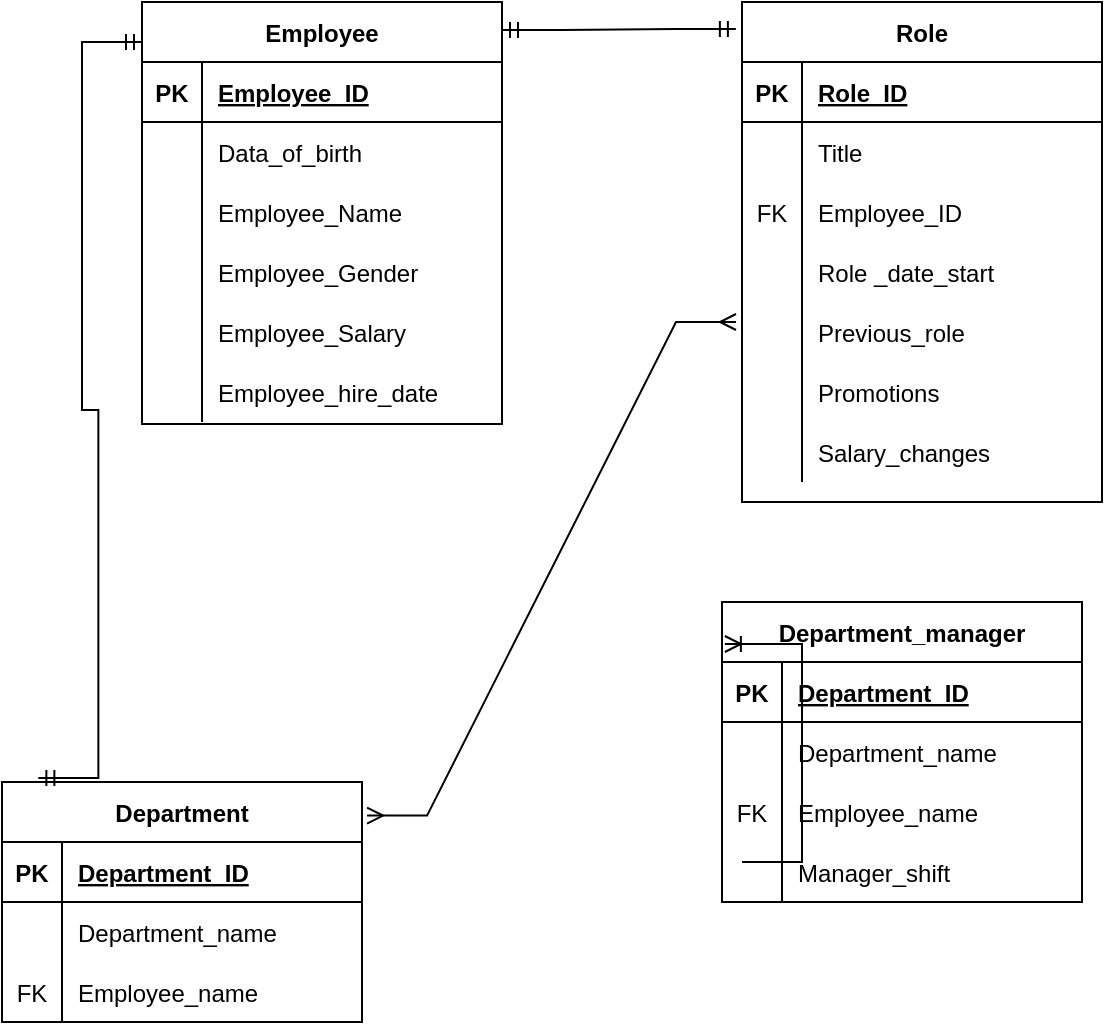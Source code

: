 <mxfile version="15.5.9" type="github">
  <diagram id="R2lEEEUBdFMjLlhIrx00" name="Page-1">
    <mxGraphModel dx="1019" dy="1619" grid="1" gridSize="10" guides="1" tooltips="1" connect="1" arrows="1" fold="1" page="1" pageScale="1" pageWidth="850" pageHeight="1100" math="0" shadow="0" extFonts="Permanent Marker^https://fonts.googleapis.com/css?family=Permanent+Marker">
      <root>
        <mxCell id="0" />
        <mxCell id="1" parent="0" />
        <mxCell id="Vdrv8fOFCyOU4PuwhfSj-11" value="Employee" style="shape=table;startSize=30;container=1;collapsible=1;childLayout=tableLayout;fixedRows=1;rowLines=0;fontStyle=1;align=center;resizeLast=1;" parent="1" vertex="1">
          <mxGeometry x="170" y="-430" width="180" height="211" as="geometry" />
        </mxCell>
        <mxCell id="Vdrv8fOFCyOU4PuwhfSj-12" value="" style="shape=partialRectangle;collapsible=0;dropTarget=0;pointerEvents=0;fillColor=none;top=0;left=0;bottom=1;right=0;points=[[0,0.5],[1,0.5]];portConstraint=eastwest;" parent="Vdrv8fOFCyOU4PuwhfSj-11" vertex="1">
          <mxGeometry y="30" width="180" height="30" as="geometry" />
        </mxCell>
        <mxCell id="Vdrv8fOFCyOU4PuwhfSj-13" value="PK" style="shape=partialRectangle;connectable=0;fillColor=none;top=0;left=0;bottom=0;right=0;fontStyle=1;overflow=hidden;" parent="Vdrv8fOFCyOU4PuwhfSj-12" vertex="1">
          <mxGeometry width="30" height="30" as="geometry">
            <mxRectangle width="30" height="30" as="alternateBounds" />
          </mxGeometry>
        </mxCell>
        <mxCell id="Vdrv8fOFCyOU4PuwhfSj-14" value="Employee_ID" style="shape=partialRectangle;connectable=0;fillColor=none;top=0;left=0;bottom=0;right=0;align=left;spacingLeft=6;fontStyle=5;overflow=hidden;" parent="Vdrv8fOFCyOU4PuwhfSj-12" vertex="1">
          <mxGeometry x="30" width="150" height="30" as="geometry">
            <mxRectangle width="150" height="30" as="alternateBounds" />
          </mxGeometry>
        </mxCell>
        <mxCell id="Vdrv8fOFCyOU4PuwhfSj-15" value="" style="shape=partialRectangle;collapsible=0;dropTarget=0;pointerEvents=0;fillColor=none;top=0;left=0;bottom=0;right=0;points=[[0,0.5],[1,0.5]];portConstraint=eastwest;" parent="Vdrv8fOFCyOU4PuwhfSj-11" vertex="1">
          <mxGeometry y="60" width="180" height="30" as="geometry" />
        </mxCell>
        <mxCell id="Vdrv8fOFCyOU4PuwhfSj-16" value="" style="shape=partialRectangle;connectable=0;fillColor=none;top=0;left=0;bottom=0;right=0;editable=1;overflow=hidden;" parent="Vdrv8fOFCyOU4PuwhfSj-15" vertex="1">
          <mxGeometry width="30" height="30" as="geometry">
            <mxRectangle width="30" height="30" as="alternateBounds" />
          </mxGeometry>
        </mxCell>
        <mxCell id="Vdrv8fOFCyOU4PuwhfSj-17" value="Data_of_birth" style="shape=partialRectangle;connectable=0;fillColor=none;top=0;left=0;bottom=0;right=0;align=left;spacingLeft=6;overflow=hidden;" parent="Vdrv8fOFCyOU4PuwhfSj-15" vertex="1">
          <mxGeometry x="30" width="150" height="30" as="geometry">
            <mxRectangle width="150" height="30" as="alternateBounds" />
          </mxGeometry>
        </mxCell>
        <mxCell id="Vdrv8fOFCyOU4PuwhfSj-24" style="shape=partialRectangle;collapsible=0;dropTarget=0;pointerEvents=0;fillColor=none;top=0;left=0;bottom=0;right=0;points=[[0,0.5],[1,0.5]];portConstraint=eastwest;" parent="Vdrv8fOFCyOU4PuwhfSj-11" vertex="1">
          <mxGeometry y="90" width="180" height="30" as="geometry" />
        </mxCell>
        <mxCell id="Vdrv8fOFCyOU4PuwhfSj-25" style="shape=partialRectangle;connectable=0;fillColor=none;top=0;left=0;bottom=0;right=0;editable=1;overflow=hidden;" parent="Vdrv8fOFCyOU4PuwhfSj-24" vertex="1">
          <mxGeometry width="30" height="30" as="geometry">
            <mxRectangle width="30" height="30" as="alternateBounds" />
          </mxGeometry>
        </mxCell>
        <mxCell id="Vdrv8fOFCyOU4PuwhfSj-26" value="Employee_Name" style="shape=partialRectangle;connectable=0;fillColor=none;top=0;left=0;bottom=0;right=0;align=left;spacingLeft=6;overflow=hidden;" parent="Vdrv8fOFCyOU4PuwhfSj-24" vertex="1">
          <mxGeometry x="30" width="150" height="30" as="geometry">
            <mxRectangle width="150" height="30" as="alternateBounds" />
          </mxGeometry>
        </mxCell>
        <mxCell id="Vdrv8fOFCyOU4PuwhfSj-27" style="shape=partialRectangle;collapsible=0;dropTarget=0;pointerEvents=0;fillColor=none;top=0;left=0;bottom=0;right=0;points=[[0,0.5],[1,0.5]];portConstraint=eastwest;" parent="Vdrv8fOFCyOU4PuwhfSj-11" vertex="1">
          <mxGeometry y="120" width="180" height="30" as="geometry" />
        </mxCell>
        <mxCell id="Vdrv8fOFCyOU4PuwhfSj-28" style="shape=partialRectangle;connectable=0;fillColor=none;top=0;left=0;bottom=0;right=0;editable=1;overflow=hidden;" parent="Vdrv8fOFCyOU4PuwhfSj-27" vertex="1">
          <mxGeometry width="30" height="30" as="geometry">
            <mxRectangle width="30" height="30" as="alternateBounds" />
          </mxGeometry>
        </mxCell>
        <mxCell id="Vdrv8fOFCyOU4PuwhfSj-29" value="Employee_Gender" style="shape=partialRectangle;connectable=0;fillColor=none;top=0;left=0;bottom=0;right=0;align=left;spacingLeft=6;overflow=hidden;" parent="Vdrv8fOFCyOU4PuwhfSj-27" vertex="1">
          <mxGeometry x="30" width="150" height="30" as="geometry">
            <mxRectangle width="150" height="30" as="alternateBounds" />
          </mxGeometry>
        </mxCell>
        <mxCell id="Vdrv8fOFCyOU4PuwhfSj-30" style="shape=partialRectangle;collapsible=0;dropTarget=0;pointerEvents=0;fillColor=none;top=0;left=0;bottom=0;right=0;points=[[0,0.5],[1,0.5]];portConstraint=eastwest;" parent="Vdrv8fOFCyOU4PuwhfSj-11" vertex="1">
          <mxGeometry y="150" width="180" height="30" as="geometry" />
        </mxCell>
        <mxCell id="Vdrv8fOFCyOU4PuwhfSj-31" style="shape=partialRectangle;connectable=0;fillColor=none;top=0;left=0;bottom=0;right=0;editable=1;overflow=hidden;" parent="Vdrv8fOFCyOU4PuwhfSj-30" vertex="1">
          <mxGeometry width="30" height="30" as="geometry">
            <mxRectangle width="30" height="30" as="alternateBounds" />
          </mxGeometry>
        </mxCell>
        <mxCell id="Vdrv8fOFCyOU4PuwhfSj-32" value="Employee_Salary" style="shape=partialRectangle;connectable=0;fillColor=none;top=0;left=0;bottom=0;right=0;align=left;spacingLeft=6;overflow=hidden;" parent="Vdrv8fOFCyOU4PuwhfSj-30" vertex="1">
          <mxGeometry x="30" width="150" height="30" as="geometry">
            <mxRectangle width="150" height="30" as="alternateBounds" />
          </mxGeometry>
        </mxCell>
        <mxCell id="Vdrv8fOFCyOU4PuwhfSj-33" style="shape=partialRectangle;collapsible=0;dropTarget=0;pointerEvents=0;fillColor=none;top=0;left=0;bottom=0;right=0;points=[[0,0.5],[1,0.5]];portConstraint=eastwest;" parent="Vdrv8fOFCyOU4PuwhfSj-11" vertex="1">
          <mxGeometry y="180" width="180" height="30" as="geometry" />
        </mxCell>
        <mxCell id="Vdrv8fOFCyOU4PuwhfSj-34" style="shape=partialRectangle;connectable=0;fillColor=none;top=0;left=0;bottom=0;right=0;editable=1;overflow=hidden;" parent="Vdrv8fOFCyOU4PuwhfSj-33" vertex="1">
          <mxGeometry width="30" height="30" as="geometry">
            <mxRectangle width="30" height="30" as="alternateBounds" />
          </mxGeometry>
        </mxCell>
        <mxCell id="Vdrv8fOFCyOU4PuwhfSj-35" value="Employee_hire_date" style="shape=partialRectangle;connectable=0;fillColor=none;top=0;left=0;bottom=0;right=0;align=left;spacingLeft=6;overflow=hidden;" parent="Vdrv8fOFCyOU4PuwhfSj-33" vertex="1">
          <mxGeometry x="30" width="150" height="30" as="geometry">
            <mxRectangle width="150" height="30" as="alternateBounds" />
          </mxGeometry>
        </mxCell>
        <mxCell id="Vdrv8fOFCyOU4PuwhfSj-36" value="Role" style="shape=table;startSize=30;container=1;collapsible=1;childLayout=tableLayout;fixedRows=1;rowLines=0;fontStyle=1;align=center;resizeLast=1;" parent="1" vertex="1">
          <mxGeometry x="470" y="-430" width="180" height="250" as="geometry" />
        </mxCell>
        <mxCell id="Vdrv8fOFCyOU4PuwhfSj-37" value="" style="shape=partialRectangle;collapsible=0;dropTarget=0;pointerEvents=0;fillColor=none;top=0;left=0;bottom=1;right=0;points=[[0,0.5],[1,0.5]];portConstraint=eastwest;" parent="Vdrv8fOFCyOU4PuwhfSj-36" vertex="1">
          <mxGeometry y="30" width="180" height="30" as="geometry" />
        </mxCell>
        <mxCell id="Vdrv8fOFCyOU4PuwhfSj-38" value="PK" style="shape=partialRectangle;connectable=0;fillColor=none;top=0;left=0;bottom=0;right=0;fontStyle=1;overflow=hidden;" parent="Vdrv8fOFCyOU4PuwhfSj-37" vertex="1">
          <mxGeometry width="30" height="30" as="geometry">
            <mxRectangle width="30" height="30" as="alternateBounds" />
          </mxGeometry>
        </mxCell>
        <mxCell id="Vdrv8fOFCyOU4PuwhfSj-39" value="Role_ID" style="shape=partialRectangle;connectable=0;fillColor=none;top=0;left=0;bottom=0;right=0;align=left;spacingLeft=6;fontStyle=5;overflow=hidden;" parent="Vdrv8fOFCyOU4PuwhfSj-37" vertex="1">
          <mxGeometry x="30" width="150" height="30" as="geometry">
            <mxRectangle width="150" height="30" as="alternateBounds" />
          </mxGeometry>
        </mxCell>
        <mxCell id="Vdrv8fOFCyOU4PuwhfSj-40" value="" style="shape=partialRectangle;collapsible=0;dropTarget=0;pointerEvents=0;fillColor=none;top=0;left=0;bottom=0;right=0;points=[[0,0.5],[1,0.5]];portConstraint=eastwest;" parent="Vdrv8fOFCyOU4PuwhfSj-36" vertex="1">
          <mxGeometry y="60" width="180" height="30" as="geometry" />
        </mxCell>
        <mxCell id="Vdrv8fOFCyOU4PuwhfSj-41" value="" style="shape=partialRectangle;connectable=0;fillColor=none;top=0;left=0;bottom=0;right=0;editable=1;overflow=hidden;" parent="Vdrv8fOFCyOU4PuwhfSj-40" vertex="1">
          <mxGeometry width="30" height="30" as="geometry">
            <mxRectangle width="30" height="30" as="alternateBounds" />
          </mxGeometry>
        </mxCell>
        <mxCell id="Vdrv8fOFCyOU4PuwhfSj-42" value="Title" style="shape=partialRectangle;connectable=0;fillColor=none;top=0;left=0;bottom=0;right=0;align=left;spacingLeft=6;overflow=hidden;" parent="Vdrv8fOFCyOU4PuwhfSj-40" vertex="1">
          <mxGeometry x="30" width="150" height="30" as="geometry">
            <mxRectangle width="150" height="30" as="alternateBounds" />
          </mxGeometry>
        </mxCell>
        <mxCell id="Vdrv8fOFCyOU4PuwhfSj-49" style="shape=partialRectangle;collapsible=0;dropTarget=0;pointerEvents=0;fillColor=none;top=0;left=0;bottom=0;right=0;points=[[0,0.5],[1,0.5]];portConstraint=eastwest;" parent="Vdrv8fOFCyOU4PuwhfSj-36" vertex="1">
          <mxGeometry y="90" width="180" height="30" as="geometry" />
        </mxCell>
        <mxCell id="Vdrv8fOFCyOU4PuwhfSj-50" value="FK" style="shape=partialRectangle;connectable=0;fillColor=none;top=0;left=0;bottom=0;right=0;editable=1;overflow=hidden;" parent="Vdrv8fOFCyOU4PuwhfSj-49" vertex="1">
          <mxGeometry width="30" height="30" as="geometry">
            <mxRectangle width="30" height="30" as="alternateBounds" />
          </mxGeometry>
        </mxCell>
        <mxCell id="Vdrv8fOFCyOU4PuwhfSj-51" value="Employee_ID" style="shape=partialRectangle;connectable=0;fillColor=none;top=0;left=0;bottom=0;right=0;align=left;spacingLeft=6;overflow=hidden;" parent="Vdrv8fOFCyOU4PuwhfSj-49" vertex="1">
          <mxGeometry x="30" width="150" height="30" as="geometry">
            <mxRectangle width="150" height="30" as="alternateBounds" />
          </mxGeometry>
        </mxCell>
        <mxCell id="Vdrv8fOFCyOU4PuwhfSj-43" value="" style="shape=partialRectangle;collapsible=0;dropTarget=0;pointerEvents=0;fillColor=none;top=0;left=0;bottom=0;right=0;points=[[0,0.5],[1,0.5]];portConstraint=eastwest;" parent="Vdrv8fOFCyOU4PuwhfSj-36" vertex="1">
          <mxGeometry y="120" width="180" height="30" as="geometry" />
        </mxCell>
        <mxCell id="Vdrv8fOFCyOU4PuwhfSj-44" value="" style="shape=partialRectangle;connectable=0;fillColor=none;top=0;left=0;bottom=0;right=0;editable=1;overflow=hidden;" parent="Vdrv8fOFCyOU4PuwhfSj-43" vertex="1">
          <mxGeometry width="30" height="30" as="geometry">
            <mxRectangle width="30" height="30" as="alternateBounds" />
          </mxGeometry>
        </mxCell>
        <mxCell id="Vdrv8fOFCyOU4PuwhfSj-45" value="Role _date_start" style="shape=partialRectangle;connectable=0;fillColor=none;top=0;left=0;bottom=0;right=0;align=left;spacingLeft=6;overflow=hidden;" parent="Vdrv8fOFCyOU4PuwhfSj-43" vertex="1">
          <mxGeometry x="30" width="150" height="30" as="geometry">
            <mxRectangle width="150" height="30" as="alternateBounds" />
          </mxGeometry>
        </mxCell>
        <mxCell id="Vdrv8fOFCyOU4PuwhfSj-46" value="" style="shape=partialRectangle;collapsible=0;dropTarget=0;pointerEvents=0;fillColor=none;top=0;left=0;bottom=0;right=0;points=[[0,0.5],[1,0.5]];portConstraint=eastwest;" parent="Vdrv8fOFCyOU4PuwhfSj-36" vertex="1">
          <mxGeometry y="150" width="180" height="30" as="geometry" />
        </mxCell>
        <mxCell id="Vdrv8fOFCyOU4PuwhfSj-47" value="" style="shape=partialRectangle;connectable=0;fillColor=none;top=0;left=0;bottom=0;right=0;editable=1;overflow=hidden;" parent="Vdrv8fOFCyOU4PuwhfSj-46" vertex="1">
          <mxGeometry width="30" height="30" as="geometry">
            <mxRectangle width="30" height="30" as="alternateBounds" />
          </mxGeometry>
        </mxCell>
        <mxCell id="Vdrv8fOFCyOU4PuwhfSj-48" value="Previous_role" style="shape=partialRectangle;connectable=0;fillColor=none;top=0;left=0;bottom=0;right=0;align=left;spacingLeft=6;overflow=hidden;" parent="Vdrv8fOFCyOU4PuwhfSj-46" vertex="1">
          <mxGeometry x="30" width="150" height="30" as="geometry">
            <mxRectangle width="150" height="30" as="alternateBounds" />
          </mxGeometry>
        </mxCell>
        <mxCell id="Vdrv8fOFCyOU4PuwhfSj-55" style="shape=partialRectangle;collapsible=0;dropTarget=0;pointerEvents=0;fillColor=none;top=0;left=0;bottom=0;right=0;points=[[0,0.5],[1,0.5]];portConstraint=eastwest;" parent="Vdrv8fOFCyOU4PuwhfSj-36" vertex="1">
          <mxGeometry y="180" width="180" height="30" as="geometry" />
        </mxCell>
        <mxCell id="Vdrv8fOFCyOU4PuwhfSj-56" style="shape=partialRectangle;connectable=0;fillColor=none;top=0;left=0;bottom=0;right=0;editable=1;overflow=hidden;" parent="Vdrv8fOFCyOU4PuwhfSj-55" vertex="1">
          <mxGeometry width="30" height="30" as="geometry">
            <mxRectangle width="30" height="30" as="alternateBounds" />
          </mxGeometry>
        </mxCell>
        <mxCell id="Vdrv8fOFCyOU4PuwhfSj-57" value="Promotions" style="shape=partialRectangle;connectable=0;fillColor=none;top=0;left=0;bottom=0;right=0;align=left;spacingLeft=6;overflow=hidden;" parent="Vdrv8fOFCyOU4PuwhfSj-55" vertex="1">
          <mxGeometry x="30" width="150" height="30" as="geometry">
            <mxRectangle width="150" height="30" as="alternateBounds" />
          </mxGeometry>
        </mxCell>
        <mxCell id="Vdrv8fOFCyOU4PuwhfSj-52" style="shape=partialRectangle;collapsible=0;dropTarget=0;pointerEvents=0;fillColor=none;top=0;left=0;bottom=0;right=0;points=[[0,0.5],[1,0.5]];portConstraint=eastwest;" parent="Vdrv8fOFCyOU4PuwhfSj-36" vertex="1">
          <mxGeometry y="210" width="180" height="30" as="geometry" />
        </mxCell>
        <mxCell id="Vdrv8fOFCyOU4PuwhfSj-53" style="shape=partialRectangle;connectable=0;fillColor=none;top=0;left=0;bottom=0;right=0;editable=1;overflow=hidden;" parent="Vdrv8fOFCyOU4PuwhfSj-52" vertex="1">
          <mxGeometry width="30" height="30" as="geometry">
            <mxRectangle width="30" height="30" as="alternateBounds" />
          </mxGeometry>
        </mxCell>
        <mxCell id="Vdrv8fOFCyOU4PuwhfSj-54" value="Salary_changes" style="shape=partialRectangle;connectable=0;fillColor=none;top=0;left=0;bottom=0;right=0;align=left;spacingLeft=6;overflow=hidden;" parent="Vdrv8fOFCyOU4PuwhfSj-52" vertex="1">
          <mxGeometry x="30" width="150" height="30" as="geometry">
            <mxRectangle width="150" height="30" as="alternateBounds" />
          </mxGeometry>
        </mxCell>
        <mxCell id="Vdrv8fOFCyOU4PuwhfSj-58" value="Department_manager" style="shape=table;startSize=30;container=1;collapsible=1;childLayout=tableLayout;fixedRows=1;rowLines=0;fontStyle=1;align=center;resizeLast=1;" parent="1" vertex="1">
          <mxGeometry x="460" y="-130" width="180" height="150" as="geometry" />
        </mxCell>
        <mxCell id="Vdrv8fOFCyOU4PuwhfSj-59" value="" style="shape=partialRectangle;collapsible=0;dropTarget=0;pointerEvents=0;fillColor=none;top=0;left=0;bottom=1;right=0;points=[[0,0.5],[1,0.5]];portConstraint=eastwest;" parent="Vdrv8fOFCyOU4PuwhfSj-58" vertex="1">
          <mxGeometry y="30" width="180" height="30" as="geometry" />
        </mxCell>
        <mxCell id="Vdrv8fOFCyOU4PuwhfSj-60" value="PK" style="shape=partialRectangle;connectable=0;fillColor=none;top=0;left=0;bottom=0;right=0;fontStyle=1;overflow=hidden;" parent="Vdrv8fOFCyOU4PuwhfSj-59" vertex="1">
          <mxGeometry width="30" height="30" as="geometry">
            <mxRectangle width="30" height="30" as="alternateBounds" />
          </mxGeometry>
        </mxCell>
        <mxCell id="Vdrv8fOFCyOU4PuwhfSj-61" value="Department_ID" style="shape=partialRectangle;connectable=0;fillColor=none;top=0;left=0;bottom=0;right=0;align=left;spacingLeft=6;fontStyle=5;overflow=hidden;" parent="Vdrv8fOFCyOU4PuwhfSj-59" vertex="1">
          <mxGeometry x="30" width="150" height="30" as="geometry">
            <mxRectangle width="150" height="30" as="alternateBounds" />
          </mxGeometry>
        </mxCell>
        <mxCell id="Vdrv8fOFCyOU4PuwhfSj-62" value="" style="shape=partialRectangle;collapsible=0;dropTarget=0;pointerEvents=0;fillColor=none;top=0;left=0;bottom=0;right=0;points=[[0,0.5],[1,0.5]];portConstraint=eastwest;" parent="Vdrv8fOFCyOU4PuwhfSj-58" vertex="1">
          <mxGeometry y="60" width="180" height="30" as="geometry" />
        </mxCell>
        <mxCell id="Vdrv8fOFCyOU4PuwhfSj-63" value="" style="shape=partialRectangle;connectable=0;fillColor=none;top=0;left=0;bottom=0;right=0;editable=1;overflow=hidden;" parent="Vdrv8fOFCyOU4PuwhfSj-62" vertex="1">
          <mxGeometry width="30" height="30" as="geometry">
            <mxRectangle width="30" height="30" as="alternateBounds" />
          </mxGeometry>
        </mxCell>
        <mxCell id="Vdrv8fOFCyOU4PuwhfSj-64" value="Department_name" style="shape=partialRectangle;connectable=0;fillColor=none;top=0;left=0;bottom=0;right=0;align=left;spacingLeft=6;overflow=hidden;" parent="Vdrv8fOFCyOU4PuwhfSj-62" vertex="1">
          <mxGeometry x="30" width="150" height="30" as="geometry">
            <mxRectangle width="150" height="30" as="alternateBounds" />
          </mxGeometry>
        </mxCell>
        <mxCell id="Vdrv8fOFCyOU4PuwhfSj-65" value="" style="shape=partialRectangle;collapsible=0;dropTarget=0;pointerEvents=0;fillColor=none;top=0;left=0;bottom=0;right=0;points=[[0,0.5],[1,0.5]];portConstraint=eastwest;" parent="Vdrv8fOFCyOU4PuwhfSj-58" vertex="1">
          <mxGeometry y="90" width="180" height="30" as="geometry" />
        </mxCell>
        <mxCell id="Vdrv8fOFCyOU4PuwhfSj-66" value="FK" style="shape=partialRectangle;connectable=0;fillColor=none;top=0;left=0;bottom=0;right=0;editable=1;overflow=hidden;" parent="Vdrv8fOFCyOU4PuwhfSj-65" vertex="1">
          <mxGeometry width="30" height="30" as="geometry">
            <mxRectangle width="30" height="30" as="alternateBounds" />
          </mxGeometry>
        </mxCell>
        <mxCell id="Vdrv8fOFCyOU4PuwhfSj-67" value="Employee_name" style="shape=partialRectangle;connectable=0;fillColor=none;top=0;left=0;bottom=0;right=0;align=left;spacingLeft=6;overflow=hidden;" parent="Vdrv8fOFCyOU4PuwhfSj-65" vertex="1">
          <mxGeometry x="30" width="150" height="30" as="geometry">
            <mxRectangle width="150" height="30" as="alternateBounds" />
          </mxGeometry>
        </mxCell>
        <mxCell id="Vdrv8fOFCyOU4PuwhfSj-94" style="shape=partialRectangle;collapsible=0;dropTarget=0;pointerEvents=0;fillColor=none;top=0;left=0;bottom=0;right=0;points=[[0,0.5],[1,0.5]];portConstraint=eastwest;" parent="Vdrv8fOFCyOU4PuwhfSj-58" vertex="1">
          <mxGeometry y="120" width="180" height="30" as="geometry" />
        </mxCell>
        <mxCell id="Vdrv8fOFCyOU4PuwhfSj-95" value="" style="shape=partialRectangle;connectable=0;fillColor=none;top=0;left=0;bottom=0;right=0;editable=1;overflow=hidden;" parent="Vdrv8fOFCyOU4PuwhfSj-94" vertex="1">
          <mxGeometry width="30" height="30" as="geometry">
            <mxRectangle width="30" height="30" as="alternateBounds" />
          </mxGeometry>
        </mxCell>
        <mxCell id="Vdrv8fOFCyOU4PuwhfSj-96" value="" style="shape=partialRectangle;connectable=0;fillColor=none;top=0;left=0;bottom=0;right=0;align=left;spacingLeft=6;overflow=hidden;" parent="Vdrv8fOFCyOU4PuwhfSj-94" vertex="1">
          <mxGeometry x="30" width="150" height="30" as="geometry">
            <mxRectangle width="150" height="30" as="alternateBounds" />
          </mxGeometry>
        </mxCell>
        <mxCell id="Vdrv8fOFCyOU4PuwhfSj-71" value="Department" style="shape=table;startSize=30;container=1;collapsible=1;childLayout=tableLayout;fixedRows=1;rowLines=0;fontStyle=1;align=center;resizeLast=1;" parent="1" vertex="1">
          <mxGeometry x="100" y="-40" width="180" height="120" as="geometry" />
        </mxCell>
        <mxCell id="Vdrv8fOFCyOU4PuwhfSj-72" value="" style="shape=partialRectangle;collapsible=0;dropTarget=0;pointerEvents=0;fillColor=none;top=0;left=0;bottom=1;right=0;points=[[0,0.5],[1,0.5]];portConstraint=eastwest;" parent="Vdrv8fOFCyOU4PuwhfSj-71" vertex="1">
          <mxGeometry y="30" width="180" height="30" as="geometry" />
        </mxCell>
        <mxCell id="Vdrv8fOFCyOU4PuwhfSj-73" value="PK" style="shape=partialRectangle;connectable=0;fillColor=none;top=0;left=0;bottom=0;right=0;fontStyle=1;overflow=hidden;" parent="Vdrv8fOFCyOU4PuwhfSj-72" vertex="1">
          <mxGeometry width="30" height="30" as="geometry">
            <mxRectangle width="30" height="30" as="alternateBounds" />
          </mxGeometry>
        </mxCell>
        <mxCell id="Vdrv8fOFCyOU4PuwhfSj-74" value="Department_ID" style="shape=partialRectangle;connectable=0;fillColor=none;top=0;left=0;bottom=0;right=0;align=left;spacingLeft=6;fontStyle=5;overflow=hidden;" parent="Vdrv8fOFCyOU4PuwhfSj-72" vertex="1">
          <mxGeometry x="30" width="150" height="30" as="geometry">
            <mxRectangle width="150" height="30" as="alternateBounds" />
          </mxGeometry>
        </mxCell>
        <mxCell id="Vdrv8fOFCyOU4PuwhfSj-75" value="" style="shape=partialRectangle;collapsible=0;dropTarget=0;pointerEvents=0;fillColor=none;top=0;left=0;bottom=0;right=0;points=[[0,0.5],[1,0.5]];portConstraint=eastwest;" parent="Vdrv8fOFCyOU4PuwhfSj-71" vertex="1">
          <mxGeometry y="60" width="180" height="30" as="geometry" />
        </mxCell>
        <mxCell id="Vdrv8fOFCyOU4PuwhfSj-76" value="" style="shape=partialRectangle;connectable=0;fillColor=none;top=0;left=0;bottom=0;right=0;editable=1;overflow=hidden;" parent="Vdrv8fOFCyOU4PuwhfSj-75" vertex="1">
          <mxGeometry width="30" height="30" as="geometry">
            <mxRectangle width="30" height="30" as="alternateBounds" />
          </mxGeometry>
        </mxCell>
        <mxCell id="Vdrv8fOFCyOU4PuwhfSj-77" value="Department_name" style="shape=partialRectangle;connectable=0;fillColor=none;top=0;left=0;bottom=0;right=0;align=left;spacingLeft=6;overflow=hidden;" parent="Vdrv8fOFCyOU4PuwhfSj-75" vertex="1">
          <mxGeometry x="30" width="150" height="30" as="geometry">
            <mxRectangle width="150" height="30" as="alternateBounds" />
          </mxGeometry>
        </mxCell>
        <mxCell id="Vdrv8fOFCyOU4PuwhfSj-78" value="" style="shape=partialRectangle;collapsible=0;dropTarget=0;pointerEvents=0;fillColor=none;top=0;left=0;bottom=0;right=0;points=[[0,0.5],[1,0.5]];portConstraint=eastwest;" parent="Vdrv8fOFCyOU4PuwhfSj-71" vertex="1">
          <mxGeometry y="90" width="180" height="30" as="geometry" />
        </mxCell>
        <mxCell id="Vdrv8fOFCyOU4PuwhfSj-79" value="FK" style="shape=partialRectangle;connectable=0;fillColor=none;top=0;left=0;bottom=0;right=0;editable=1;overflow=hidden;" parent="Vdrv8fOFCyOU4PuwhfSj-78" vertex="1">
          <mxGeometry width="30" height="30" as="geometry">
            <mxRectangle width="30" height="30" as="alternateBounds" />
          </mxGeometry>
        </mxCell>
        <mxCell id="Vdrv8fOFCyOU4PuwhfSj-80" value="Employee_name" style="shape=partialRectangle;connectable=0;fillColor=none;top=0;left=0;bottom=0;right=0;align=left;spacingLeft=6;overflow=hidden;" parent="Vdrv8fOFCyOU4PuwhfSj-78" vertex="1">
          <mxGeometry x="30" width="150" height="30" as="geometry">
            <mxRectangle width="150" height="30" as="alternateBounds" />
          </mxGeometry>
        </mxCell>
        <mxCell id="Vdrv8fOFCyOU4PuwhfSj-84" value="" style="edgeStyle=entityRelationEdgeStyle;fontSize=12;html=1;endArrow=ERoneToMany;rounded=0;entryX=0.008;entryY=0.14;entryDx=0;entryDy=0;entryPerimeter=0;exitX=1;exitY=0.5;exitDx=0;exitDy=0;" parent="1" source="Vdrv8fOFCyOU4PuwhfSj-88" target="Vdrv8fOFCyOU4PuwhfSj-58" edge="1">
          <mxGeometry width="100" height="100" relative="1" as="geometry">
            <mxPoint x="470" as="sourcePoint" />
            <mxPoint x="570" y="-100" as="targetPoint" />
          </mxGeometry>
        </mxCell>
        <mxCell id="Vdrv8fOFCyOU4PuwhfSj-85" value="" style="edgeStyle=entityRelationEdgeStyle;fontSize=12;html=1;endArrow=ERmany;startArrow=ERmany;rounded=0;exitX=1.014;exitY=0.14;exitDx=0;exitDy=0;exitPerimeter=0;" parent="1" source="Vdrv8fOFCyOU4PuwhfSj-71" edge="1">
          <mxGeometry width="100" height="100" relative="1" as="geometry">
            <mxPoint x="360" y="-140" as="sourcePoint" />
            <mxPoint x="467" y="-270" as="targetPoint" />
          </mxGeometry>
        </mxCell>
        <mxCell id="Vdrv8fOFCyOU4PuwhfSj-86" value="" style="edgeStyle=entityRelationEdgeStyle;fontSize=12;html=1;endArrow=ERmandOne;startArrow=ERmandOne;rounded=0;entryX=-0.017;entryY=0.054;entryDx=0;entryDy=0;entryPerimeter=0;" parent="1" target="Vdrv8fOFCyOU4PuwhfSj-36" edge="1">
          <mxGeometry width="100" height="100" relative="1" as="geometry">
            <mxPoint x="350" y="-416" as="sourcePoint" />
            <mxPoint x="460" y="-240" as="targetPoint" />
          </mxGeometry>
        </mxCell>
        <mxCell id="Vdrv8fOFCyOU4PuwhfSj-87" value="" style="edgeStyle=entityRelationEdgeStyle;fontSize=12;html=1;endArrow=ERmandOne;startArrow=ERmandOne;rounded=0;entryX=0;entryY=0.095;entryDx=0;entryDy=0;entryPerimeter=0;exitX=0.101;exitY=-0.017;exitDx=0;exitDy=0;exitPerimeter=0;" parent="1" source="Vdrv8fOFCyOU4PuwhfSj-71" edge="1" target="Vdrv8fOFCyOU4PuwhfSj-11">
          <mxGeometry width="100" height="100" relative="1" as="geometry">
            <mxPoint x="110" y="-50" as="sourcePoint" />
            <mxPoint x="250" y="-159" as="targetPoint" />
          </mxGeometry>
        </mxCell>
        <mxCell id="poRzzF9myBw5qGbDvUAg-1" value="Manager_shift" style="shape=partialRectangle;connectable=0;fillColor=none;top=0;left=0;bottom=0;right=0;align=left;spacingLeft=6;overflow=hidden;" vertex="1" parent="1">
          <mxGeometry x="490" y="-10" width="150" height="30" as="geometry">
            <mxRectangle width="150" height="30" as="alternateBounds" />
          </mxGeometry>
        </mxCell>
      </root>
    </mxGraphModel>
  </diagram>
</mxfile>
